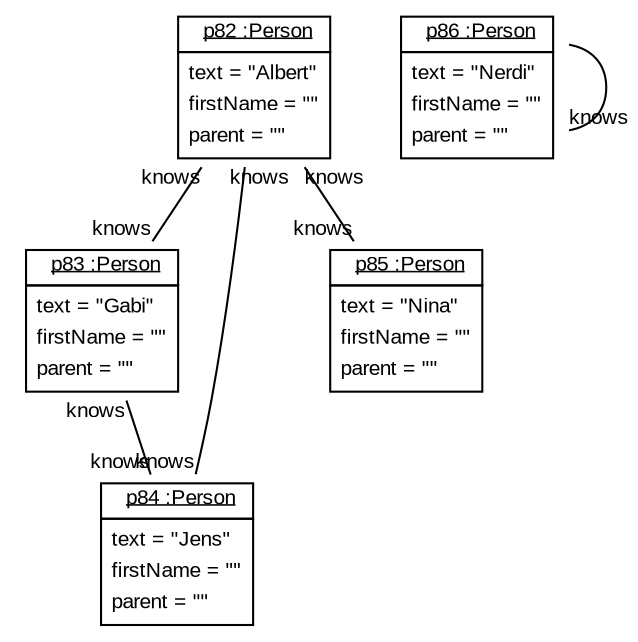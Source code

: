 graph ObjectDiagram {
   node [shape = none, fontsize = 10, fontname = "Arial"];
   edge [fontsize = 10, fontname = "Arial"];
   compound=true;

p82 [label=<<table border='0' cellborder='1' cellspacing='0'> <tr> <td href="../examples/org/sdmlib/examples/m2m/Person.java"> <u>p82 :Person</u></td></tr><tr><td><table border='0' cellborder='0' cellspacing='0'><tr><td align='left'>text = "Albert"</td></tr><tr><td align='left'>firstName = ""</td></tr><tr><td align='left'>parent = ""</td></tr></table></td></tr></table>>];
p83 [label=<<table border='0' cellborder='1' cellspacing='0'> <tr> <td href="../examples/org/sdmlib/examples/m2m/Person.java"> <u>p83 :Person</u></td></tr><tr><td><table border='0' cellborder='0' cellspacing='0'><tr><td align='left'>text = "Gabi"</td></tr><tr><td align='left'>firstName = ""</td></tr><tr><td align='left'>parent = ""</td></tr></table></td></tr></table>>];
p84 [label=<<table border='0' cellborder='1' cellspacing='0'> <tr> <td href="../examples/org/sdmlib/examples/m2m/Person.java"> <u>p84 :Person</u></td></tr><tr><td><table border='0' cellborder='0' cellspacing='0'><tr><td align='left'>text = "Jens"</td></tr><tr><td align='left'>firstName = ""</td></tr><tr><td align='left'>parent = ""</td></tr></table></td></tr></table>>];
p85 [label=<<table border='0' cellborder='1' cellspacing='0'> <tr> <td href="../examples/org/sdmlib/examples/m2m/Person.java"> <u>p85 :Person</u></td></tr><tr><td><table border='0' cellborder='0' cellspacing='0'><tr><td align='left'>text = "Nina"</td></tr><tr><td align='left'>firstName = ""</td></tr><tr><td align='left'>parent = ""</td></tr></table></td></tr></table>>];
p86 [label=<<table border='0' cellborder='1' cellspacing='0'> <tr> <td href="../examples/org/sdmlib/examples/m2m/Person.java"> <u>p86 :Person</u></td></tr><tr><td><table border='0' cellborder='0' cellspacing='0'><tr><td align='left'>text = "Nerdi"</td></tr><tr><td align='left'>firstName = ""</td></tr><tr><td align='left'>parent = ""</td></tr></table></td></tr></table>>];

p82 -- p83 [headlabel = "knows" taillabel = "knows"];
p82 -- p84 [headlabel = "knows" taillabel = "knows"];
p82 -- p85 [headlabel = "knows" taillabel = "knows"];
p83 -- p84 [headlabel = "knows" taillabel = "knows"];
p86 -- p86 [headlabel = "knows" taillabel = ""];
}
